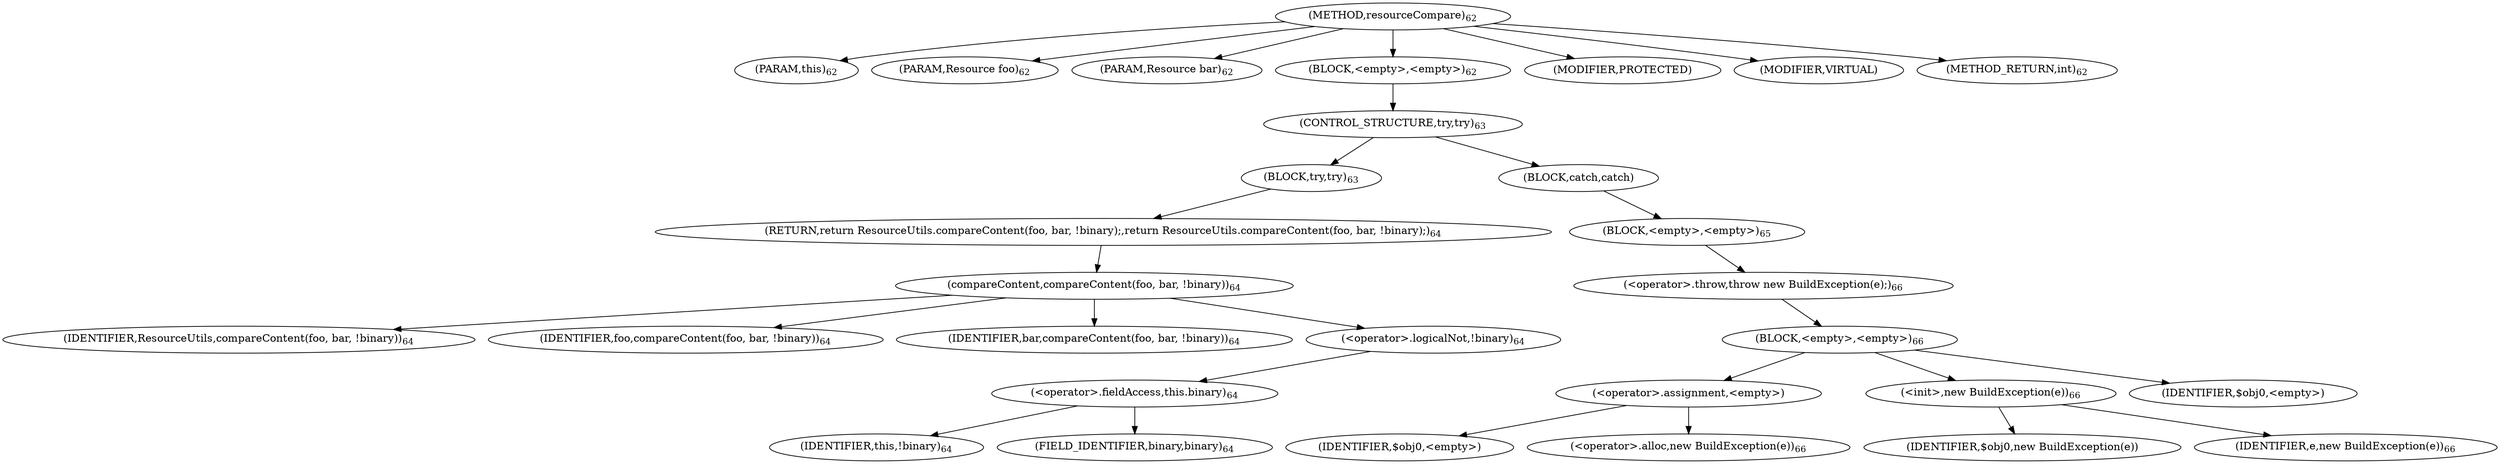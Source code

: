 digraph "resourceCompare" {  
"33" [label = <(METHOD,resourceCompare)<SUB>62</SUB>> ]
"34" [label = <(PARAM,this)<SUB>62</SUB>> ]
"35" [label = <(PARAM,Resource foo)<SUB>62</SUB>> ]
"36" [label = <(PARAM,Resource bar)<SUB>62</SUB>> ]
"37" [label = <(BLOCK,&lt;empty&gt;,&lt;empty&gt;)<SUB>62</SUB>> ]
"38" [label = <(CONTROL_STRUCTURE,try,try)<SUB>63</SUB>> ]
"39" [label = <(BLOCK,try,try)<SUB>63</SUB>> ]
"40" [label = <(RETURN,return ResourceUtils.compareContent(foo, bar, !binary);,return ResourceUtils.compareContent(foo, bar, !binary);)<SUB>64</SUB>> ]
"41" [label = <(compareContent,compareContent(foo, bar, !binary))<SUB>64</SUB>> ]
"42" [label = <(IDENTIFIER,ResourceUtils,compareContent(foo, bar, !binary))<SUB>64</SUB>> ]
"43" [label = <(IDENTIFIER,foo,compareContent(foo, bar, !binary))<SUB>64</SUB>> ]
"44" [label = <(IDENTIFIER,bar,compareContent(foo, bar, !binary))<SUB>64</SUB>> ]
"45" [label = <(&lt;operator&gt;.logicalNot,!binary)<SUB>64</SUB>> ]
"46" [label = <(&lt;operator&gt;.fieldAccess,this.binary)<SUB>64</SUB>> ]
"47" [label = <(IDENTIFIER,this,!binary)<SUB>64</SUB>> ]
"48" [label = <(FIELD_IDENTIFIER,binary,binary)<SUB>64</SUB>> ]
"49" [label = <(BLOCK,catch,catch)> ]
"50" [label = <(BLOCK,&lt;empty&gt;,&lt;empty&gt;)<SUB>65</SUB>> ]
"51" [label = <(&lt;operator&gt;.throw,throw new BuildException(e);)<SUB>66</SUB>> ]
"52" [label = <(BLOCK,&lt;empty&gt;,&lt;empty&gt;)<SUB>66</SUB>> ]
"53" [label = <(&lt;operator&gt;.assignment,&lt;empty&gt;)> ]
"54" [label = <(IDENTIFIER,$obj0,&lt;empty&gt;)> ]
"55" [label = <(&lt;operator&gt;.alloc,new BuildException(e))<SUB>66</SUB>> ]
"56" [label = <(&lt;init&gt;,new BuildException(e))<SUB>66</SUB>> ]
"57" [label = <(IDENTIFIER,$obj0,new BuildException(e))> ]
"58" [label = <(IDENTIFIER,e,new BuildException(e))<SUB>66</SUB>> ]
"59" [label = <(IDENTIFIER,$obj0,&lt;empty&gt;)> ]
"60" [label = <(MODIFIER,PROTECTED)> ]
"61" [label = <(MODIFIER,VIRTUAL)> ]
"62" [label = <(METHOD_RETURN,int)<SUB>62</SUB>> ]
  "33" -> "34" 
  "33" -> "35" 
  "33" -> "36" 
  "33" -> "37" 
  "33" -> "60" 
  "33" -> "61" 
  "33" -> "62" 
  "37" -> "38" 
  "38" -> "39" 
  "38" -> "49" 
  "39" -> "40" 
  "40" -> "41" 
  "41" -> "42" 
  "41" -> "43" 
  "41" -> "44" 
  "41" -> "45" 
  "45" -> "46" 
  "46" -> "47" 
  "46" -> "48" 
  "49" -> "50" 
  "50" -> "51" 
  "51" -> "52" 
  "52" -> "53" 
  "52" -> "56" 
  "52" -> "59" 
  "53" -> "54" 
  "53" -> "55" 
  "56" -> "57" 
  "56" -> "58" 
}
